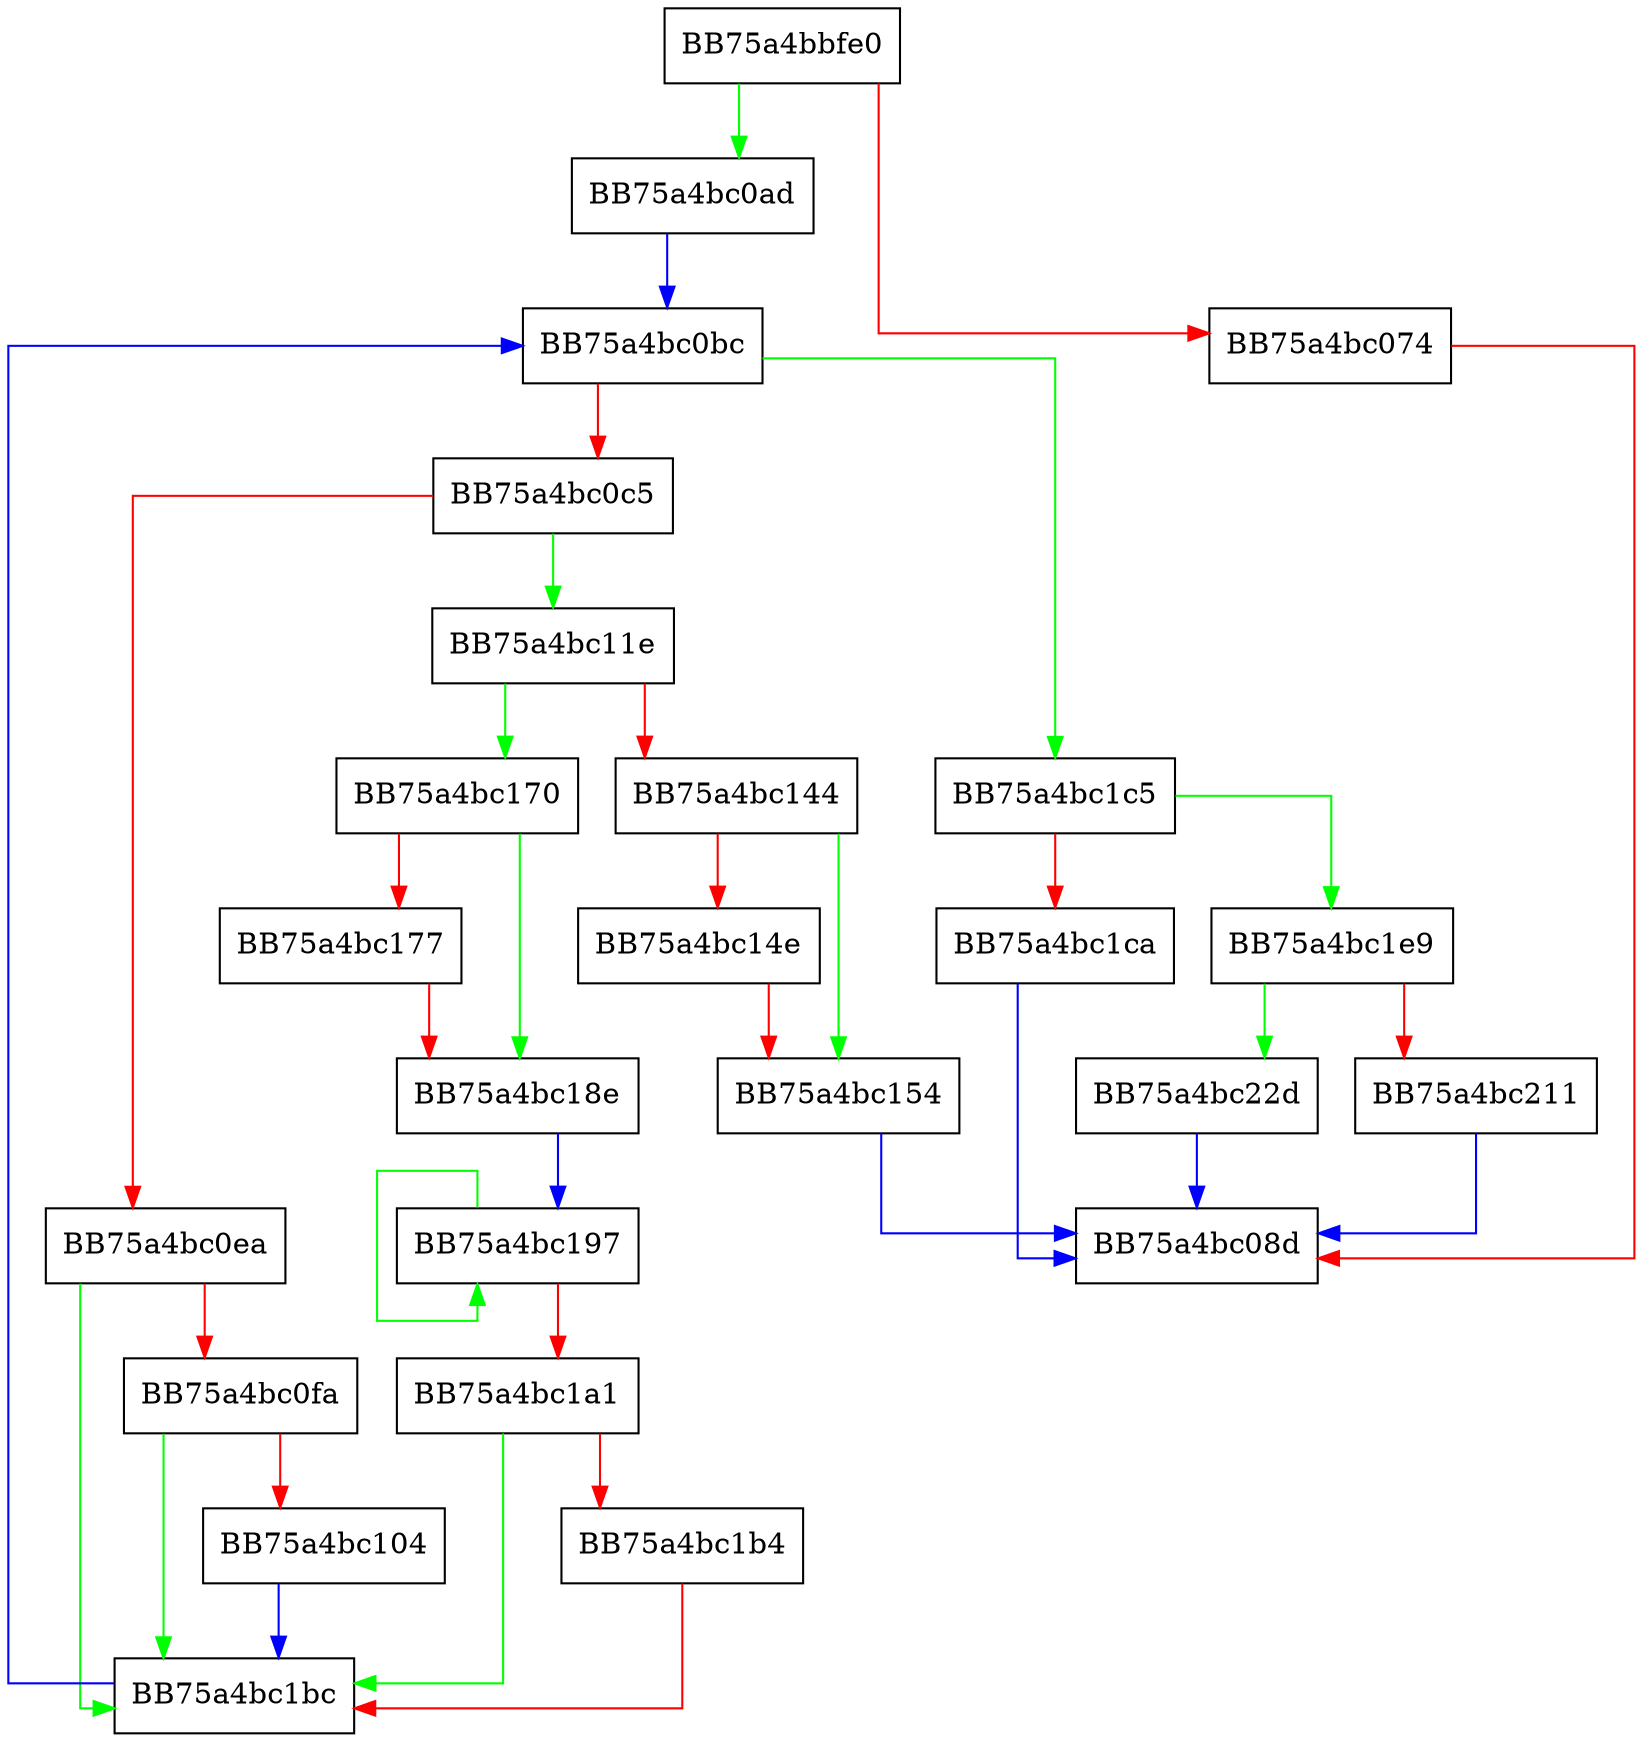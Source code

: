digraph GetBmStartupActions {
  node [shape="box"];
  graph [splines=ortho];
  BB75a4bbfe0 -> BB75a4bc0ad [color="green"];
  BB75a4bbfe0 -> BB75a4bc074 [color="red"];
  BB75a4bc074 -> BB75a4bc08d [color="red"];
  BB75a4bc0ad -> BB75a4bc0bc [color="blue"];
  BB75a4bc0bc -> BB75a4bc1c5 [color="green"];
  BB75a4bc0bc -> BB75a4bc0c5 [color="red"];
  BB75a4bc0c5 -> BB75a4bc11e [color="green"];
  BB75a4bc0c5 -> BB75a4bc0ea [color="red"];
  BB75a4bc0ea -> BB75a4bc1bc [color="green"];
  BB75a4bc0ea -> BB75a4bc0fa [color="red"];
  BB75a4bc0fa -> BB75a4bc1bc [color="green"];
  BB75a4bc0fa -> BB75a4bc104 [color="red"];
  BB75a4bc104 -> BB75a4bc1bc [color="blue"];
  BB75a4bc11e -> BB75a4bc170 [color="green"];
  BB75a4bc11e -> BB75a4bc144 [color="red"];
  BB75a4bc144 -> BB75a4bc154 [color="green"];
  BB75a4bc144 -> BB75a4bc14e [color="red"];
  BB75a4bc14e -> BB75a4bc154 [color="red"];
  BB75a4bc154 -> BB75a4bc08d [color="blue"];
  BB75a4bc170 -> BB75a4bc18e [color="green"];
  BB75a4bc170 -> BB75a4bc177 [color="red"];
  BB75a4bc177 -> BB75a4bc18e [color="red"];
  BB75a4bc18e -> BB75a4bc197 [color="blue"];
  BB75a4bc197 -> BB75a4bc197 [color="green"];
  BB75a4bc197 -> BB75a4bc1a1 [color="red"];
  BB75a4bc1a1 -> BB75a4bc1bc [color="green"];
  BB75a4bc1a1 -> BB75a4bc1b4 [color="red"];
  BB75a4bc1b4 -> BB75a4bc1bc [color="red"];
  BB75a4bc1bc -> BB75a4bc0bc [color="blue"];
  BB75a4bc1c5 -> BB75a4bc1e9 [color="green"];
  BB75a4bc1c5 -> BB75a4bc1ca [color="red"];
  BB75a4bc1ca -> BB75a4bc08d [color="blue"];
  BB75a4bc1e9 -> BB75a4bc22d [color="green"];
  BB75a4bc1e9 -> BB75a4bc211 [color="red"];
  BB75a4bc211 -> BB75a4bc08d [color="blue"];
  BB75a4bc22d -> BB75a4bc08d [color="blue"];
}